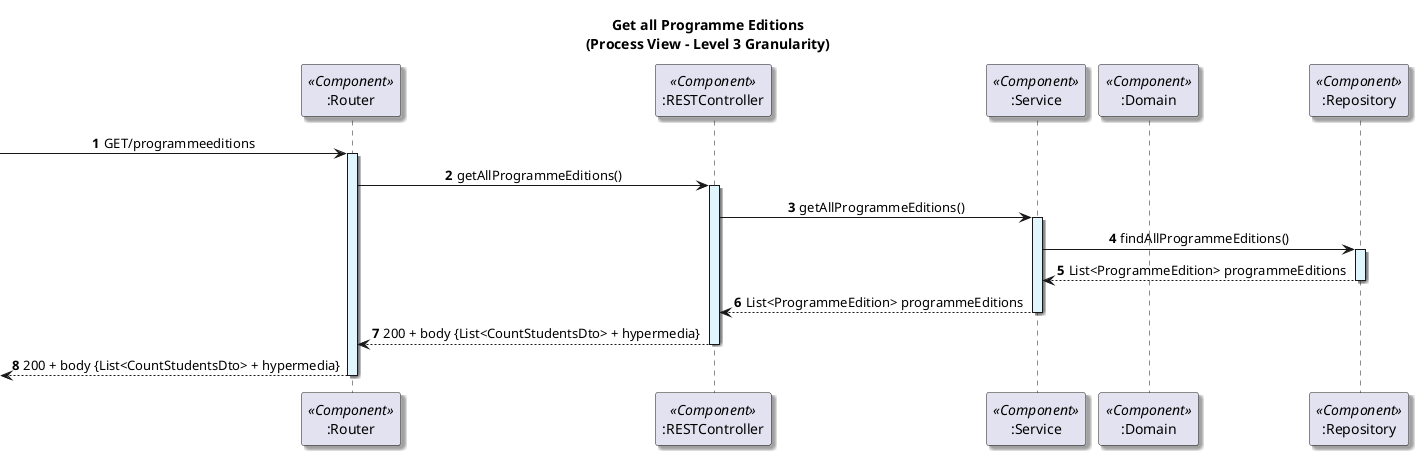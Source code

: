 @startuml

title Get all Programme Editions\n(Process View - Level 3 Granularity)

skinparam defaultTextAlignment center
skinparam shadowing true

autonumber

participant ":Router" as router <<Component>>
participant ":RESTController" as controller <<Component>>
participant ":Service" as service <<Component>>
participant ":Domain" as domain <<Component>>
participant ":Repository" as repository <<Component>>
-> router: GET/programmeeditions
activate router #E1F5FE
router -> controller :getAllProgrammeEditions()
activate controller#E1F5FE
controller -> service : getAllProgrammeEditions()
activate service#E1F5FE
service -> repository: findAllProgrammeEditions()
activate repository #E1F5FE
repository --> service:List<ProgrammeEdition> programmeEditions
deactivate repository
service --> controller : List<ProgrammeEdition> programmeEditions
deactivate service
controller --> router: 200 + body {List<CountStudentsDto> + hypermedia}
deactivate controller#E1F5FE
<-- router: 200 + body {List<CountStudentsDto> + hypermedia}
deactivate router #E1F5FE
@enduml
